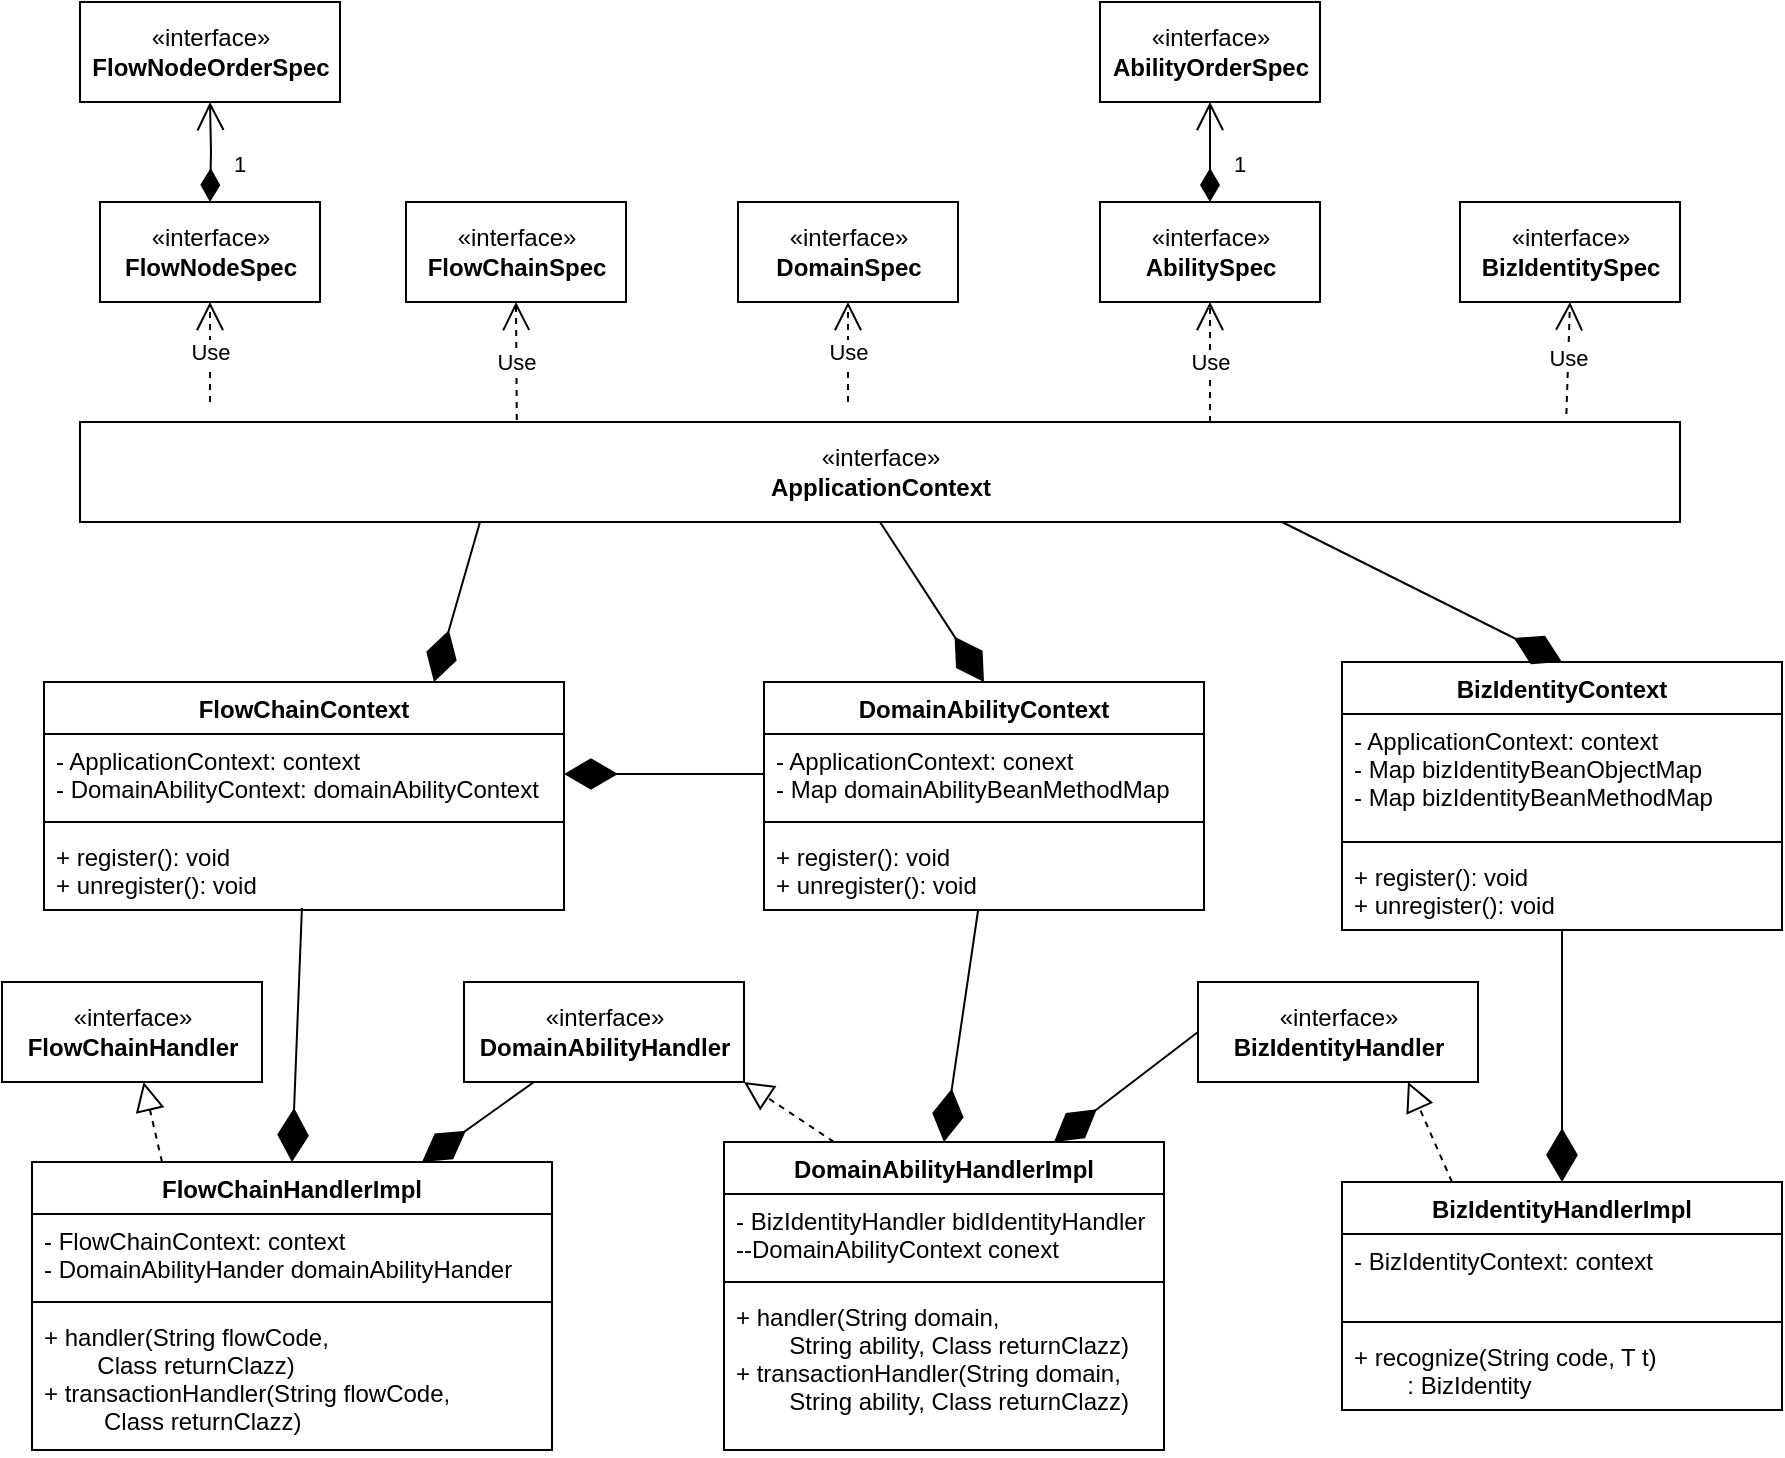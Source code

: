 <mxfile version="20.3.0" type="github">
  <diagram id="C5RBs43oDa-KdzZeNtuy" name="Page-1">
    <mxGraphModel dx="1018" dy="1721" grid="1" gridSize="10" guides="1" tooltips="1" connect="1" arrows="1" fold="1" page="1" pageScale="1" pageWidth="827" pageHeight="1169" math="0" shadow="0">
      <root>
        <mxCell id="WIyWlLk6GJQsqaUBKTNV-0" />
        <mxCell id="WIyWlLk6GJQsqaUBKTNV-1" parent="WIyWlLk6GJQsqaUBKTNV-0" />
        <mxCell id="kFXvBZ8j-rZLKoB2zA9R-0" value="«interface»&lt;br&gt;&lt;b&gt;AbilityOrderSpec&lt;/b&gt;" style="html=1;" vertex="1" parent="WIyWlLk6GJQsqaUBKTNV-1">
          <mxGeometry x="689" y="-240" width="110" height="50" as="geometry" />
        </mxCell>
        <mxCell id="kFXvBZ8j-rZLKoB2zA9R-1" value="«interface»&lt;br&gt;&lt;b&gt;AbilitySpec&lt;/b&gt;" style="html=1;" vertex="1" parent="WIyWlLk6GJQsqaUBKTNV-1">
          <mxGeometry x="689" y="-140" width="110" height="50" as="geometry" />
        </mxCell>
        <mxCell id="kFXvBZ8j-rZLKoB2zA9R-2" value="«interface»&lt;br&gt;&lt;b&gt;DomainSpec&lt;/b&gt;" style="html=1;" vertex="1" parent="WIyWlLk6GJQsqaUBKTNV-1">
          <mxGeometry x="508" y="-140" width="110" height="50" as="geometry" />
        </mxCell>
        <mxCell id="kFXvBZ8j-rZLKoB2zA9R-3" value="«interface»&lt;br&gt;&lt;b&gt;BizIdentitySpec&lt;/b&gt;" style="html=1;" vertex="1" parent="WIyWlLk6GJQsqaUBKTNV-1">
          <mxGeometry x="869" y="-140" width="110" height="50" as="geometry" />
        </mxCell>
        <mxCell id="kFXvBZ8j-rZLKoB2zA9R-6" value="1" style="endArrow=open;html=1;endSize=12;startArrow=diamondThin;startSize=14;startFill=1;edgeStyle=orthogonalEdgeStyle;align=left;verticalAlign=bottom;rounded=0;exitX=0.5;exitY=0;exitDx=0;exitDy=0;entryX=0.5;entryY=1;entryDx=0;entryDy=0;" edge="1" parent="WIyWlLk6GJQsqaUBKTNV-1" source="kFXvBZ8j-rZLKoB2zA9R-1" target="kFXvBZ8j-rZLKoB2zA9R-0">
          <mxGeometry x="-0.6" y="-10" relative="1" as="geometry">
            <mxPoint x="474" y="-20" as="sourcePoint" />
            <mxPoint x="634" y="-20" as="targetPoint" />
            <mxPoint as="offset" />
          </mxGeometry>
        </mxCell>
        <mxCell id="kFXvBZ8j-rZLKoB2zA9R-7" value="«interface»&lt;br&gt;&lt;b&gt;ApplicationContext&lt;/b&gt;" style="html=1;" vertex="1" parent="WIyWlLk6GJQsqaUBKTNV-1">
          <mxGeometry x="179" y="-30" width="800" height="50" as="geometry" />
        </mxCell>
        <mxCell id="kFXvBZ8j-rZLKoB2zA9R-8" value="DomainAbilityContext" style="swimlane;fontStyle=1;align=center;verticalAlign=top;childLayout=stackLayout;horizontal=1;startSize=26;horizontalStack=0;resizeParent=1;resizeParentMax=0;resizeLast=0;collapsible=1;marginBottom=0;" vertex="1" parent="WIyWlLk6GJQsqaUBKTNV-1">
          <mxGeometry x="521" y="100" width="220" height="114" as="geometry" />
        </mxCell>
        <mxCell id="kFXvBZ8j-rZLKoB2zA9R-9" value="- ApplicationContext: conext&#xa;- Map domainAbilityBeanMethodMap&#xa;" style="text;strokeColor=none;fillColor=none;align=left;verticalAlign=top;spacingLeft=4;spacingRight=4;overflow=hidden;rotatable=0;points=[[0,0.5],[1,0.5]];portConstraint=eastwest;" vertex="1" parent="kFXvBZ8j-rZLKoB2zA9R-8">
          <mxGeometry y="26" width="220" height="40" as="geometry" />
        </mxCell>
        <mxCell id="kFXvBZ8j-rZLKoB2zA9R-10" value="" style="line;strokeWidth=1;fillColor=none;align=left;verticalAlign=middle;spacingTop=-1;spacingLeft=3;spacingRight=3;rotatable=0;labelPosition=right;points=[];portConstraint=eastwest;strokeColor=inherit;" vertex="1" parent="kFXvBZ8j-rZLKoB2zA9R-8">
          <mxGeometry y="66" width="220" height="8" as="geometry" />
        </mxCell>
        <mxCell id="kFXvBZ8j-rZLKoB2zA9R-11" value="+ register(): void&#xa;+ unregister(): void&#xa;" style="text;strokeColor=none;fillColor=none;align=left;verticalAlign=top;spacingLeft=4;spacingRight=4;overflow=hidden;rotatable=0;points=[[0,0.5],[1,0.5]];portConstraint=eastwest;" vertex="1" parent="kFXvBZ8j-rZLKoB2zA9R-8">
          <mxGeometry y="74" width="220" height="40" as="geometry" />
        </mxCell>
        <mxCell id="kFXvBZ8j-rZLKoB2zA9R-16" value="BizIdentityContext" style="swimlane;fontStyle=1;align=center;verticalAlign=top;childLayout=stackLayout;horizontal=1;startSize=26;horizontalStack=0;resizeParent=1;resizeParentMax=0;resizeLast=0;collapsible=1;marginBottom=0;" vertex="1" parent="WIyWlLk6GJQsqaUBKTNV-1">
          <mxGeometry x="810" y="90" width="220" height="134" as="geometry" />
        </mxCell>
        <mxCell id="kFXvBZ8j-rZLKoB2zA9R-17" value="- ApplicationContext: context&#xa;- Map bizIdentityBeanObjectMap&#xa;- Map bizIdentityBeanMethodMap" style="text;strokeColor=none;fillColor=none;align=left;verticalAlign=top;spacingLeft=4;spacingRight=4;overflow=hidden;rotatable=0;points=[[0,0.5],[1,0.5]];portConstraint=eastwest;" vertex="1" parent="kFXvBZ8j-rZLKoB2zA9R-16">
          <mxGeometry y="26" width="220" height="60" as="geometry" />
        </mxCell>
        <mxCell id="kFXvBZ8j-rZLKoB2zA9R-18" value="" style="line;strokeWidth=1;fillColor=none;align=left;verticalAlign=middle;spacingTop=-1;spacingLeft=3;spacingRight=3;rotatable=0;labelPosition=right;points=[];portConstraint=eastwest;strokeColor=inherit;" vertex="1" parent="kFXvBZ8j-rZLKoB2zA9R-16">
          <mxGeometry y="86" width="220" height="8" as="geometry" />
        </mxCell>
        <mxCell id="kFXvBZ8j-rZLKoB2zA9R-19" value="+ register(): void&#xa;+ unregister(): void&#xa;" style="text;strokeColor=none;fillColor=none;align=left;verticalAlign=top;spacingLeft=4;spacingRight=4;overflow=hidden;rotatable=0;points=[[0,0.5],[1,0.5]];portConstraint=eastwest;" vertex="1" parent="kFXvBZ8j-rZLKoB2zA9R-16">
          <mxGeometry y="94" width="220" height="40" as="geometry" />
        </mxCell>
        <mxCell id="kFXvBZ8j-rZLKoB2zA9R-20" value="DomainAbilityHandlerImpl" style="swimlane;fontStyle=1;align=center;verticalAlign=top;childLayout=stackLayout;horizontal=1;startSize=26;horizontalStack=0;resizeParent=1;resizeParentMax=0;resizeLast=0;collapsible=1;marginBottom=0;" vertex="1" parent="WIyWlLk6GJQsqaUBKTNV-1">
          <mxGeometry x="501" y="330" width="220" height="154" as="geometry" />
        </mxCell>
        <mxCell id="kFXvBZ8j-rZLKoB2zA9R-21" value="- BizIdentityHandler bidIdentityHandler&#xa;--DomainAbilityContext conext" style="text;strokeColor=none;fillColor=none;align=left;verticalAlign=top;spacingLeft=4;spacingRight=4;overflow=hidden;rotatable=0;points=[[0,0.5],[1,0.5]];portConstraint=eastwest;" vertex="1" parent="kFXvBZ8j-rZLKoB2zA9R-20">
          <mxGeometry y="26" width="220" height="40" as="geometry" />
        </mxCell>
        <mxCell id="kFXvBZ8j-rZLKoB2zA9R-22" value="" style="line;strokeWidth=1;fillColor=none;align=left;verticalAlign=middle;spacingTop=-1;spacingLeft=3;spacingRight=3;rotatable=0;labelPosition=right;points=[];portConstraint=eastwest;strokeColor=inherit;" vertex="1" parent="kFXvBZ8j-rZLKoB2zA9R-20">
          <mxGeometry y="66" width="220" height="8" as="geometry" />
        </mxCell>
        <mxCell id="kFXvBZ8j-rZLKoB2zA9R-23" value="+ handler(String domain,&#xa;        String ability, Class returnClazz)&#xa;+ transactionHandler(String domain, &#xa;        String ability, Class returnClazz)" style="text;strokeColor=none;fillColor=none;align=left;verticalAlign=top;spacingLeft=4;spacingRight=4;overflow=hidden;rotatable=0;points=[[0,0.5],[1,0.5]];portConstraint=eastwest;" vertex="1" parent="kFXvBZ8j-rZLKoB2zA9R-20">
          <mxGeometry y="74" width="220" height="80" as="geometry" />
        </mxCell>
        <mxCell id="kFXvBZ8j-rZLKoB2zA9R-24" value="BizIdentityHandlerImpl" style="swimlane;fontStyle=1;align=center;verticalAlign=top;childLayout=stackLayout;horizontal=1;startSize=26;horizontalStack=0;resizeParent=1;resizeParentMax=0;resizeLast=0;collapsible=1;marginBottom=0;" vertex="1" parent="WIyWlLk6GJQsqaUBKTNV-1">
          <mxGeometry x="810" y="350" width="220" height="114" as="geometry" />
        </mxCell>
        <mxCell id="kFXvBZ8j-rZLKoB2zA9R-25" value="- BizIdentityContext: context" style="text;strokeColor=none;fillColor=none;align=left;verticalAlign=top;spacingLeft=4;spacingRight=4;overflow=hidden;rotatable=0;points=[[0,0.5],[1,0.5]];portConstraint=eastwest;" vertex="1" parent="kFXvBZ8j-rZLKoB2zA9R-24">
          <mxGeometry y="26" width="220" height="40" as="geometry" />
        </mxCell>
        <mxCell id="kFXvBZ8j-rZLKoB2zA9R-26" value="" style="line;strokeWidth=1;fillColor=none;align=left;verticalAlign=middle;spacingTop=-1;spacingLeft=3;spacingRight=3;rotatable=0;labelPosition=right;points=[];portConstraint=eastwest;strokeColor=inherit;" vertex="1" parent="kFXvBZ8j-rZLKoB2zA9R-24">
          <mxGeometry y="66" width="220" height="8" as="geometry" />
        </mxCell>
        <mxCell id="kFXvBZ8j-rZLKoB2zA9R-27" value="+ recognize(String code, T t)&#xa;        : BizIdentity" style="text;strokeColor=none;fillColor=none;align=left;verticalAlign=top;spacingLeft=4;spacingRight=4;overflow=hidden;rotatable=0;points=[[0,0.5],[1,0.5]];portConstraint=eastwest;" vertex="1" parent="kFXvBZ8j-rZLKoB2zA9R-24">
          <mxGeometry y="74" width="220" height="40" as="geometry" />
        </mxCell>
        <mxCell id="kFXvBZ8j-rZLKoB2zA9R-28" value="«interface»&lt;br&gt;&lt;b&gt;DomainAbilityHandler&lt;br&gt;&lt;/b&gt;" style="html=1;" vertex="1" parent="WIyWlLk6GJQsqaUBKTNV-1">
          <mxGeometry x="371" y="250" width="140" height="50" as="geometry" />
        </mxCell>
        <mxCell id="kFXvBZ8j-rZLKoB2zA9R-29" value="«interface»&lt;br&gt;&lt;b&gt;BizIdentityHandler&lt;br&gt;&lt;/b&gt;" style="html=1;" vertex="1" parent="WIyWlLk6GJQsqaUBKTNV-1">
          <mxGeometry x="738" y="250" width="140" height="50" as="geometry" />
        </mxCell>
        <mxCell id="kFXvBZ8j-rZLKoB2zA9R-31" value="" style="endArrow=diamondThin;endFill=1;endSize=24;html=1;rounded=0;entryX=0.75;entryY=0;entryDx=0;entryDy=0;exitX=0;exitY=0.5;exitDx=0;exitDy=0;" edge="1" parent="WIyWlLk6GJQsqaUBKTNV-1" source="kFXvBZ8j-rZLKoB2zA9R-29" target="kFXvBZ8j-rZLKoB2zA9R-20">
          <mxGeometry width="160" relative="1" as="geometry">
            <mxPoint x="721" y="540" as="sourcePoint" />
            <mxPoint x="881" y="540" as="targetPoint" />
          </mxGeometry>
        </mxCell>
        <mxCell id="kFXvBZ8j-rZLKoB2zA9R-32" value="" style="endArrow=block;dashed=1;endFill=0;endSize=12;html=1;rounded=0;entryX=0.75;entryY=1;entryDx=0;entryDy=0;exitX=0.25;exitY=0;exitDx=0;exitDy=0;" edge="1" parent="WIyWlLk6GJQsqaUBKTNV-1" source="kFXvBZ8j-rZLKoB2zA9R-24" target="kFXvBZ8j-rZLKoB2zA9R-29">
          <mxGeometry width="160" relative="1" as="geometry">
            <mxPoint x="911" y="430" as="sourcePoint" />
            <mxPoint x="881" y="530" as="targetPoint" />
          </mxGeometry>
        </mxCell>
        <mxCell id="kFXvBZ8j-rZLKoB2zA9R-34" value="" style="endArrow=diamondThin;endFill=1;endSize=24;html=1;rounded=0;entryX=0.5;entryY=0;entryDx=0;entryDy=0;" edge="1" parent="WIyWlLk6GJQsqaUBKTNV-1" source="kFXvBZ8j-rZLKoB2zA9R-19" target="kFXvBZ8j-rZLKoB2zA9R-24">
          <mxGeometry width="160" relative="1" as="geometry">
            <mxPoint x="1131" y="260" as="sourcePoint" />
            <mxPoint x="981" y="530" as="targetPoint" />
          </mxGeometry>
        </mxCell>
        <mxCell id="kFXvBZ8j-rZLKoB2zA9R-36" value="" style="endArrow=block;dashed=1;endFill=0;endSize=12;html=1;rounded=0;exitX=0.25;exitY=0;exitDx=0;exitDy=0;entryX=1;entryY=1;entryDx=0;entryDy=0;" edge="1" parent="WIyWlLk6GJQsqaUBKTNV-1" source="kFXvBZ8j-rZLKoB2zA9R-20" target="kFXvBZ8j-rZLKoB2zA9R-28">
          <mxGeometry width="160" relative="1" as="geometry">
            <mxPoint x="601" y="556" as="sourcePoint" />
            <mxPoint x="761" y="556" as="targetPoint" />
          </mxGeometry>
        </mxCell>
        <mxCell id="kFXvBZ8j-rZLKoB2zA9R-37" value="" style="endArrow=diamondThin;endFill=1;endSize=24;html=1;rounded=0;entryX=0.5;entryY=0;entryDx=0;entryDy=0;" edge="1" parent="WIyWlLk6GJQsqaUBKTNV-1" source="kFXvBZ8j-rZLKoB2zA9R-11" target="kFXvBZ8j-rZLKoB2zA9R-20">
          <mxGeometry width="160" relative="1" as="geometry">
            <mxPoint x="211" y="330" as="sourcePoint" />
            <mxPoint x="371" y="330" as="targetPoint" />
          </mxGeometry>
        </mxCell>
        <mxCell id="kFXvBZ8j-rZLKoB2zA9R-39" value="Use" style="endArrow=open;endSize=12;dashed=1;html=1;rounded=0;entryX=0.5;entryY=1;entryDx=0;entryDy=0;" edge="1" parent="WIyWlLk6GJQsqaUBKTNV-1" target="kFXvBZ8j-rZLKoB2zA9R-2">
          <mxGeometry width="160" relative="1" as="geometry">
            <mxPoint x="563" y="-40" as="sourcePoint" />
            <mxPoint x="160" y="-80" as="targetPoint" />
          </mxGeometry>
        </mxCell>
        <mxCell id="kFXvBZ8j-rZLKoB2zA9R-40" value="Use" style="endArrow=open;endSize=12;dashed=1;html=1;rounded=0;entryX=0.5;entryY=1;entryDx=0;entryDy=0;" edge="1" parent="WIyWlLk6GJQsqaUBKTNV-1" target="kFXvBZ8j-rZLKoB2zA9R-1">
          <mxGeometry width="160" relative="1" as="geometry">
            <mxPoint x="744" y="-30" as="sourcePoint" />
            <mxPoint x="390" y="70" as="targetPoint" />
          </mxGeometry>
        </mxCell>
        <mxCell id="kFXvBZ8j-rZLKoB2zA9R-42" value="Use" style="endArrow=open;endSize=12;dashed=1;html=1;rounded=0;exitX=0.929;exitY=-0.08;exitDx=0;exitDy=0;exitPerimeter=0;entryX=0.5;entryY=1;entryDx=0;entryDy=0;" edge="1" parent="WIyWlLk6GJQsqaUBKTNV-1" source="kFXvBZ8j-rZLKoB2zA9R-7" target="kFXvBZ8j-rZLKoB2zA9R-3">
          <mxGeometry width="160" relative="1" as="geometry">
            <mxPoint x="440" y="50" as="sourcePoint" />
            <mxPoint x="600" y="50" as="targetPoint" />
          </mxGeometry>
        </mxCell>
        <mxCell id="kFXvBZ8j-rZLKoB2zA9R-43" value="" style="endArrow=diamondThin;endFill=1;endSize=24;html=1;rounded=0;entryX=0.5;entryY=0;entryDx=0;entryDy=0;exitX=0.5;exitY=1;exitDx=0;exitDy=0;" edge="1" parent="WIyWlLk6GJQsqaUBKTNV-1" source="kFXvBZ8j-rZLKoB2zA9R-7" target="kFXvBZ8j-rZLKoB2zA9R-8">
          <mxGeometry width="160" relative="1" as="geometry">
            <mxPoint x="-10" y="20" as="sourcePoint" />
            <mxPoint x="150" y="20" as="targetPoint" />
          </mxGeometry>
        </mxCell>
        <mxCell id="kFXvBZ8j-rZLKoB2zA9R-44" value="" style="endArrow=diamondThin;endFill=1;endSize=24;html=1;rounded=0;entryX=0.5;entryY=0;entryDx=0;entryDy=0;" edge="1" parent="WIyWlLk6GJQsqaUBKTNV-1" target="kFXvBZ8j-rZLKoB2zA9R-16">
          <mxGeometry width="160" relative="1" as="geometry">
            <mxPoint x="780" y="20" as="sourcePoint" />
            <mxPoint x="750" y="40" as="targetPoint" />
          </mxGeometry>
        </mxCell>
        <mxCell id="kFXvBZ8j-rZLKoB2zA9R-46" value="«interface»&lt;br&gt;&lt;b&gt;FlowNodeSpec&lt;/b&gt;" style="html=1;" vertex="1" parent="WIyWlLk6GJQsqaUBKTNV-1">
          <mxGeometry x="189" y="-140" width="110" height="50" as="geometry" />
        </mxCell>
        <mxCell id="kFXvBZ8j-rZLKoB2zA9R-48" value="«interface»&lt;br&gt;&lt;b&gt;FlowChainSpec&lt;/b&gt;" style="html=1;" vertex="1" parent="WIyWlLk6GJQsqaUBKTNV-1">
          <mxGeometry x="342" y="-140" width="110" height="50" as="geometry" />
        </mxCell>
        <mxCell id="kFXvBZ8j-rZLKoB2zA9R-49" value="«interface»&lt;br&gt;&lt;b&gt;FlowNodeOrderSpec&lt;/b&gt;" style="html=1;" vertex="1" parent="WIyWlLk6GJQsqaUBKTNV-1">
          <mxGeometry x="179" y="-240" width="130" height="50" as="geometry" />
        </mxCell>
        <mxCell id="kFXvBZ8j-rZLKoB2zA9R-50" value="1" style="endArrow=open;html=1;endSize=12;startArrow=diamondThin;startSize=14;startFill=1;edgeStyle=orthogonalEdgeStyle;align=left;verticalAlign=bottom;rounded=0;entryX=0.5;entryY=1;entryDx=0;entryDy=0;" edge="1" parent="WIyWlLk6GJQsqaUBKTNV-1" target="kFXvBZ8j-rZLKoB2zA9R-49">
          <mxGeometry x="-0.6" y="-10" relative="1" as="geometry">
            <mxPoint x="244" y="-140" as="sourcePoint" />
            <mxPoint x="-103" y="-180" as="targetPoint" />
            <mxPoint as="offset" />
          </mxGeometry>
        </mxCell>
        <mxCell id="kFXvBZ8j-rZLKoB2zA9R-51" value="Use" style="endArrow=open;endSize=12;dashed=1;html=1;rounded=0;entryX=0.5;entryY=1;entryDx=0;entryDy=0;" edge="1" parent="WIyWlLk6GJQsqaUBKTNV-1" target="kFXvBZ8j-rZLKoB2zA9R-46">
          <mxGeometry width="160" relative="1" as="geometry">
            <mxPoint x="244" y="-40" as="sourcePoint" />
            <mxPoint x="605" y="-80" as="targetPoint" />
          </mxGeometry>
        </mxCell>
        <mxCell id="kFXvBZ8j-rZLKoB2zA9R-52" value="Use" style="endArrow=open;endSize=12;dashed=1;html=1;rounded=0;exitX=0.273;exitY=-0.02;exitDx=0;exitDy=0;exitPerimeter=0;entryX=0.5;entryY=1;entryDx=0;entryDy=0;" edge="1" parent="WIyWlLk6GJQsqaUBKTNV-1" source="kFXvBZ8j-rZLKoB2zA9R-7" target="kFXvBZ8j-rZLKoB2zA9R-48">
          <mxGeometry width="160" relative="1" as="geometry">
            <mxPoint x="615" y="-14" as="sourcePoint" />
            <mxPoint x="615" y="-70" as="targetPoint" />
          </mxGeometry>
        </mxCell>
        <mxCell id="kFXvBZ8j-rZLKoB2zA9R-53" value="FlowChainContext" style="swimlane;fontStyle=1;align=center;verticalAlign=top;childLayout=stackLayout;horizontal=1;startSize=26;horizontalStack=0;resizeParent=1;resizeParentMax=0;resizeLast=0;collapsible=1;marginBottom=0;" vertex="1" parent="WIyWlLk6GJQsqaUBKTNV-1">
          <mxGeometry x="161" y="100" width="260" height="114" as="geometry" />
        </mxCell>
        <mxCell id="kFXvBZ8j-rZLKoB2zA9R-54" value="- ApplicationContext: context&#xa;- DomainAbilityContext: domainAbilityContext" style="text;strokeColor=none;fillColor=none;align=left;verticalAlign=top;spacingLeft=4;spacingRight=4;overflow=hidden;rotatable=0;points=[[0,0.5],[1,0.5]];portConstraint=eastwest;" vertex="1" parent="kFXvBZ8j-rZLKoB2zA9R-53">
          <mxGeometry y="26" width="260" height="40" as="geometry" />
        </mxCell>
        <mxCell id="kFXvBZ8j-rZLKoB2zA9R-55" value="" style="line;strokeWidth=1;fillColor=none;align=left;verticalAlign=middle;spacingTop=-1;spacingLeft=3;spacingRight=3;rotatable=0;labelPosition=right;points=[];portConstraint=eastwest;strokeColor=inherit;" vertex="1" parent="kFXvBZ8j-rZLKoB2zA9R-53">
          <mxGeometry y="66" width="260" height="8" as="geometry" />
        </mxCell>
        <mxCell id="kFXvBZ8j-rZLKoB2zA9R-56" value="+ register(): void&#xa;+ unregister(): void&#xa;" style="text;strokeColor=none;fillColor=none;align=left;verticalAlign=top;spacingLeft=4;spacingRight=4;overflow=hidden;rotatable=0;points=[[0,0.5],[1,0.5]];portConstraint=eastwest;" vertex="1" parent="kFXvBZ8j-rZLKoB2zA9R-53">
          <mxGeometry y="74" width="260" height="40" as="geometry" />
        </mxCell>
        <mxCell id="kFXvBZ8j-rZLKoB2zA9R-57" value="«interface»&lt;br&gt;&lt;b&gt;FlowChainHandler&lt;/b&gt;" style="html=1;" vertex="1" parent="WIyWlLk6GJQsqaUBKTNV-1">
          <mxGeometry x="140" y="250" width="130" height="50" as="geometry" />
        </mxCell>
        <mxCell id="kFXvBZ8j-rZLKoB2zA9R-58" value="FlowChainHandlerImpl" style="swimlane;fontStyle=1;align=center;verticalAlign=top;childLayout=stackLayout;horizontal=1;startSize=26;horizontalStack=0;resizeParent=1;resizeParentMax=0;resizeLast=0;collapsible=1;marginBottom=0;" vertex="1" parent="WIyWlLk6GJQsqaUBKTNV-1">
          <mxGeometry x="155" y="340" width="260" height="144" as="geometry" />
        </mxCell>
        <mxCell id="kFXvBZ8j-rZLKoB2zA9R-59" value="- FlowChainContext: context&#xa;- DomainAbilityHander domainAbilityHander" style="text;strokeColor=none;fillColor=none;align=left;verticalAlign=top;spacingLeft=4;spacingRight=4;overflow=hidden;rotatable=0;points=[[0,0.5],[1,0.5]];portConstraint=eastwest;" vertex="1" parent="kFXvBZ8j-rZLKoB2zA9R-58">
          <mxGeometry y="26" width="260" height="40" as="geometry" />
        </mxCell>
        <mxCell id="kFXvBZ8j-rZLKoB2zA9R-60" value="" style="line;strokeWidth=1;fillColor=none;align=left;verticalAlign=middle;spacingTop=-1;spacingLeft=3;spacingRight=3;rotatable=0;labelPosition=right;points=[];portConstraint=eastwest;strokeColor=inherit;" vertex="1" parent="kFXvBZ8j-rZLKoB2zA9R-58">
          <mxGeometry y="66" width="260" height="8" as="geometry" />
        </mxCell>
        <mxCell id="kFXvBZ8j-rZLKoB2zA9R-61" value="+ handler(String flowCode, &#xa;        Class returnClazz)&#xa;+ transactionHandler(String flowCode,&#xa;         Class returnClazz)" style="text;strokeColor=none;fillColor=none;align=left;verticalAlign=top;spacingLeft=4;spacingRight=4;overflow=hidden;rotatable=0;points=[[0,0.5],[1,0.5]];portConstraint=eastwest;" vertex="1" parent="kFXvBZ8j-rZLKoB2zA9R-58">
          <mxGeometry y="74" width="260" height="70" as="geometry" />
        </mxCell>
        <mxCell id="kFXvBZ8j-rZLKoB2zA9R-62" value="" style="endArrow=block;dashed=1;endFill=0;endSize=12;html=1;rounded=0;exitX=0.25;exitY=0;exitDx=0;exitDy=0;" edge="1" parent="WIyWlLk6GJQsqaUBKTNV-1" source="kFXvBZ8j-rZLKoB2zA9R-58" target="kFXvBZ8j-rZLKoB2zA9R-57">
          <mxGeometry width="160" relative="1" as="geometry">
            <mxPoint x="81" y="430" as="sourcePoint" />
            <mxPoint x="111" y="430" as="targetPoint" />
          </mxGeometry>
        </mxCell>
        <mxCell id="kFXvBZ8j-rZLKoB2zA9R-63" value="" style="endArrow=diamondThin;endFill=1;endSize=24;html=1;rounded=0;exitX=0.496;exitY=0.975;exitDx=0;exitDy=0;exitPerimeter=0;entryX=0.5;entryY=0;entryDx=0;entryDy=0;" edge="1" parent="WIyWlLk6GJQsqaUBKTNV-1" source="kFXvBZ8j-rZLKoB2zA9R-56" target="kFXvBZ8j-rZLKoB2zA9R-58">
          <mxGeometry width="160" relative="1" as="geometry">
            <mxPoint x="-279" y="550" as="sourcePoint" />
            <mxPoint x="-119" y="550" as="targetPoint" />
          </mxGeometry>
        </mxCell>
        <mxCell id="kFXvBZ8j-rZLKoB2zA9R-64" value="" style="endArrow=diamondThin;endFill=1;endSize=24;html=1;rounded=0;exitX=0.25;exitY=1;exitDx=0;exitDy=0;entryX=0.75;entryY=0;entryDx=0;entryDy=0;" edge="1" parent="WIyWlLk6GJQsqaUBKTNV-1" source="kFXvBZ8j-rZLKoB2zA9R-7" target="kFXvBZ8j-rZLKoB2zA9R-53">
          <mxGeometry width="160" relative="1" as="geometry">
            <mxPoint x="820" y="60" as="sourcePoint" />
            <mxPoint x="980" y="60" as="targetPoint" />
          </mxGeometry>
        </mxCell>
        <mxCell id="kFXvBZ8j-rZLKoB2zA9R-66" value="" style="endArrow=diamondThin;endFill=1;endSize=24;html=1;rounded=0;exitX=0;exitY=0.5;exitDx=0;exitDy=0;entryX=1;entryY=0.5;entryDx=0;entryDy=0;" edge="1" parent="WIyWlLk6GJQsqaUBKTNV-1" source="kFXvBZ8j-rZLKoB2zA9R-9" target="kFXvBZ8j-rZLKoB2zA9R-54">
          <mxGeometry width="160" relative="1" as="geometry">
            <mxPoint x="281" y="240" as="sourcePoint" />
            <mxPoint x="441" y="240" as="targetPoint" />
          </mxGeometry>
        </mxCell>
        <mxCell id="kFXvBZ8j-rZLKoB2zA9R-67" value="" style="endArrow=diamondThin;endFill=1;endSize=24;html=1;rounded=0;exitX=0.25;exitY=1;exitDx=0;exitDy=0;entryX=0.75;entryY=0;entryDx=0;entryDy=0;" edge="1" parent="WIyWlLk6GJQsqaUBKTNV-1" source="kFXvBZ8j-rZLKoB2zA9R-28" target="kFXvBZ8j-rZLKoB2zA9R-58">
          <mxGeometry width="160" relative="1" as="geometry">
            <mxPoint x="261" y="360" as="sourcePoint" />
            <mxPoint x="421" y="360" as="targetPoint" />
          </mxGeometry>
        </mxCell>
      </root>
    </mxGraphModel>
  </diagram>
</mxfile>
